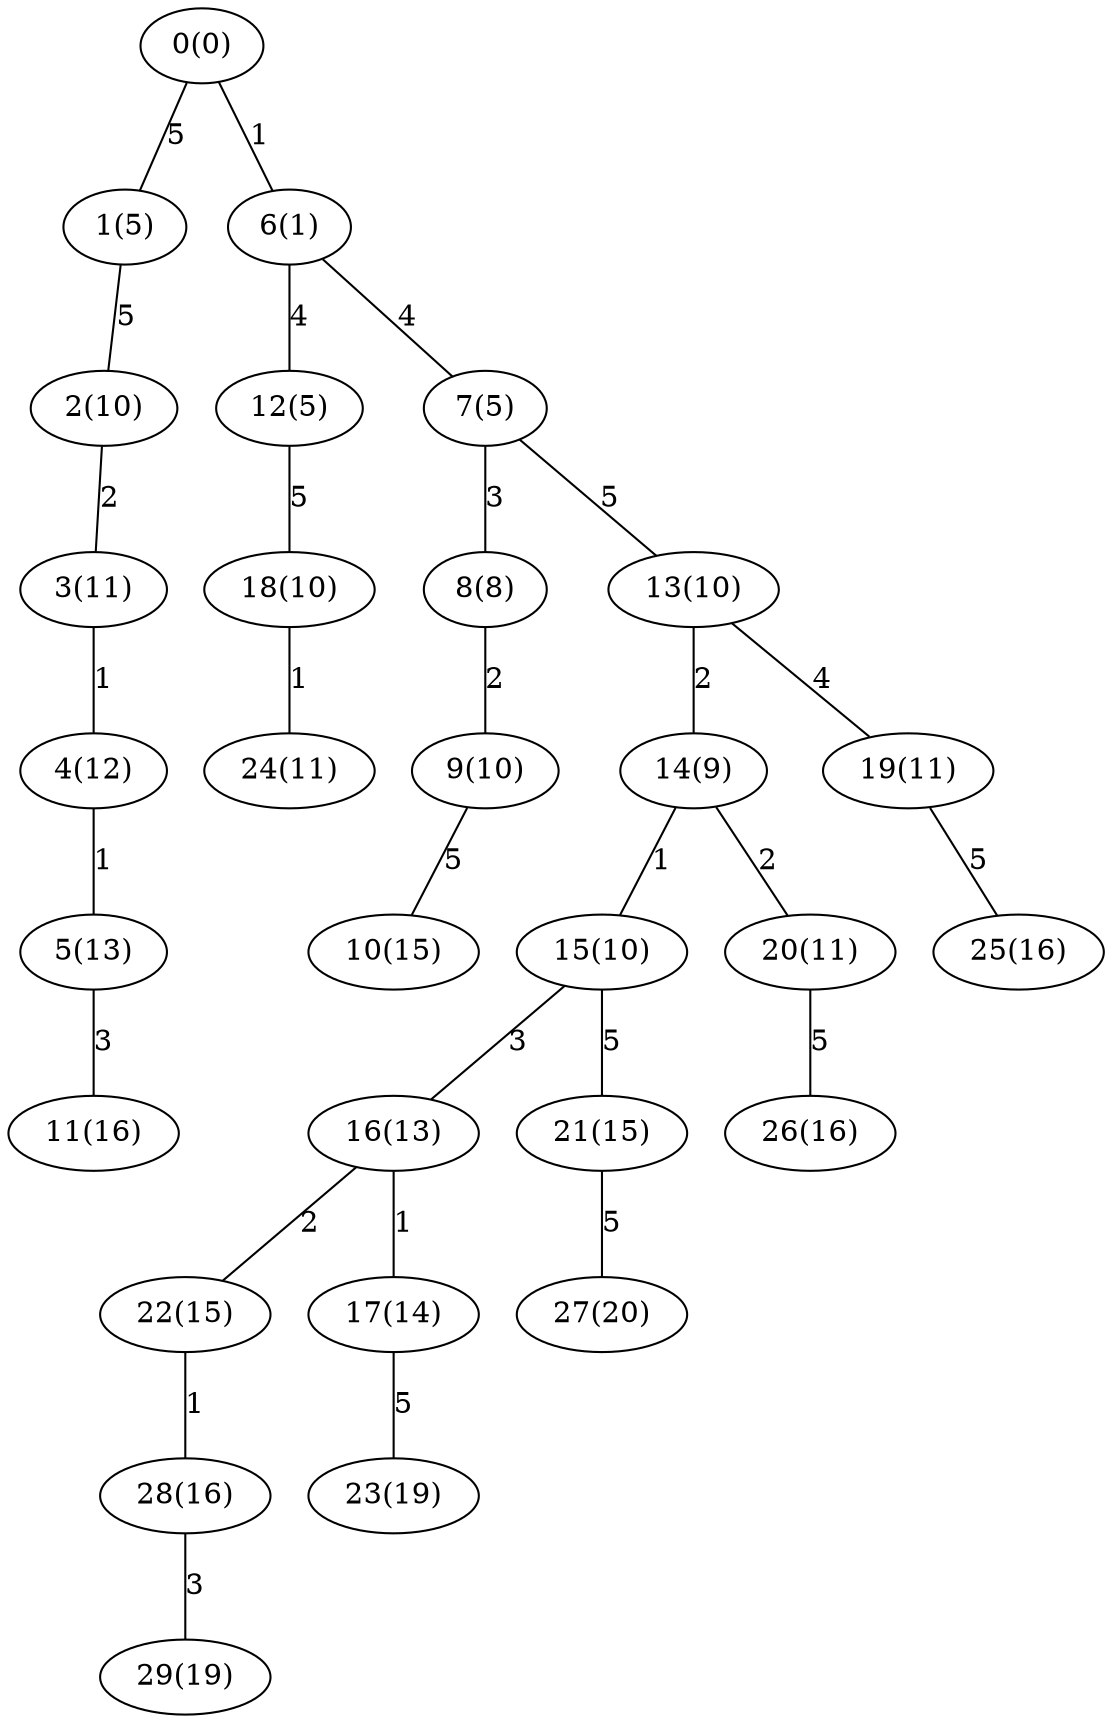graph{
   15 [label="15(10)"];
   1 [label="1(5)"];
   20 [label="20(11)"];
   22 [label="22(15)"];
   3 [label="3(11)"];
   12 [label="12(5)"];
   6 [label="6(1)"];
   11 [label="11(16)"];
   24 [label="24(11)"];
   2 [label="2(10)"];
   23 [label="23(19)"];
   10 [label="10(15)"];
   8 [label="8(8)"];
   27 [label="27(20)"];
   16 [label="16(13)"];
   13 [label="13(10)"];
   21 [label="21(15)"];
   28 [label="28(16)"];
   25 [label="25(16)"];
   17 [label="17(14)"];
   18 [label="18(10)"];
   29 [label="29(19)"];
   26 [label="26(16)"];
   14 [label="14(9)"];
   4 [label="4(12)"];
   19 [label="19(11)"];
   5 [label="5(13)"];
   7 [label="7(5)"];
   9 [label="9(10)"];
   0 [label="0(0)"];
   3 -- 4 [label="1"];
   0 -- 1 [label="5"];
   4 -- 5 [label="1"];
   14 -- 15 [label="1"];
   0 -- 6 [label="1"];
   16 -- 17 [label="1"];
   14 -- 20 [label="2"];
   6 -- 7 [label="4"];
   16 -- 22 [label="2"];
   2 -- 3 [label="2"];
   6 -- 12 [label="4"];
   5 -- 11 [label="3"];
   18 -- 24 [label="1"];
   22 -- 28 [label="1"];
   1 -- 2 [label="5"];
   17 -- 23 [label="5"];
   9 -- 10 [label="5"];
   12 -- 18 [label="5"];
   7 -- 8 [label="3"];
   21 -- 27 [label="5"];
   15 -- 16 [label="3"];
   7 -- 13 [label="5"];
   15 -- 21 [label="5"];
   28 -- 29 [label="3"];
   19 -- 25 [label="5"];
   8 -- 9 [label="2"];
   13 -- 14 [label="2"];
   20 -- 26 [label="5"];
   13 -- 19 [label="4"];
}